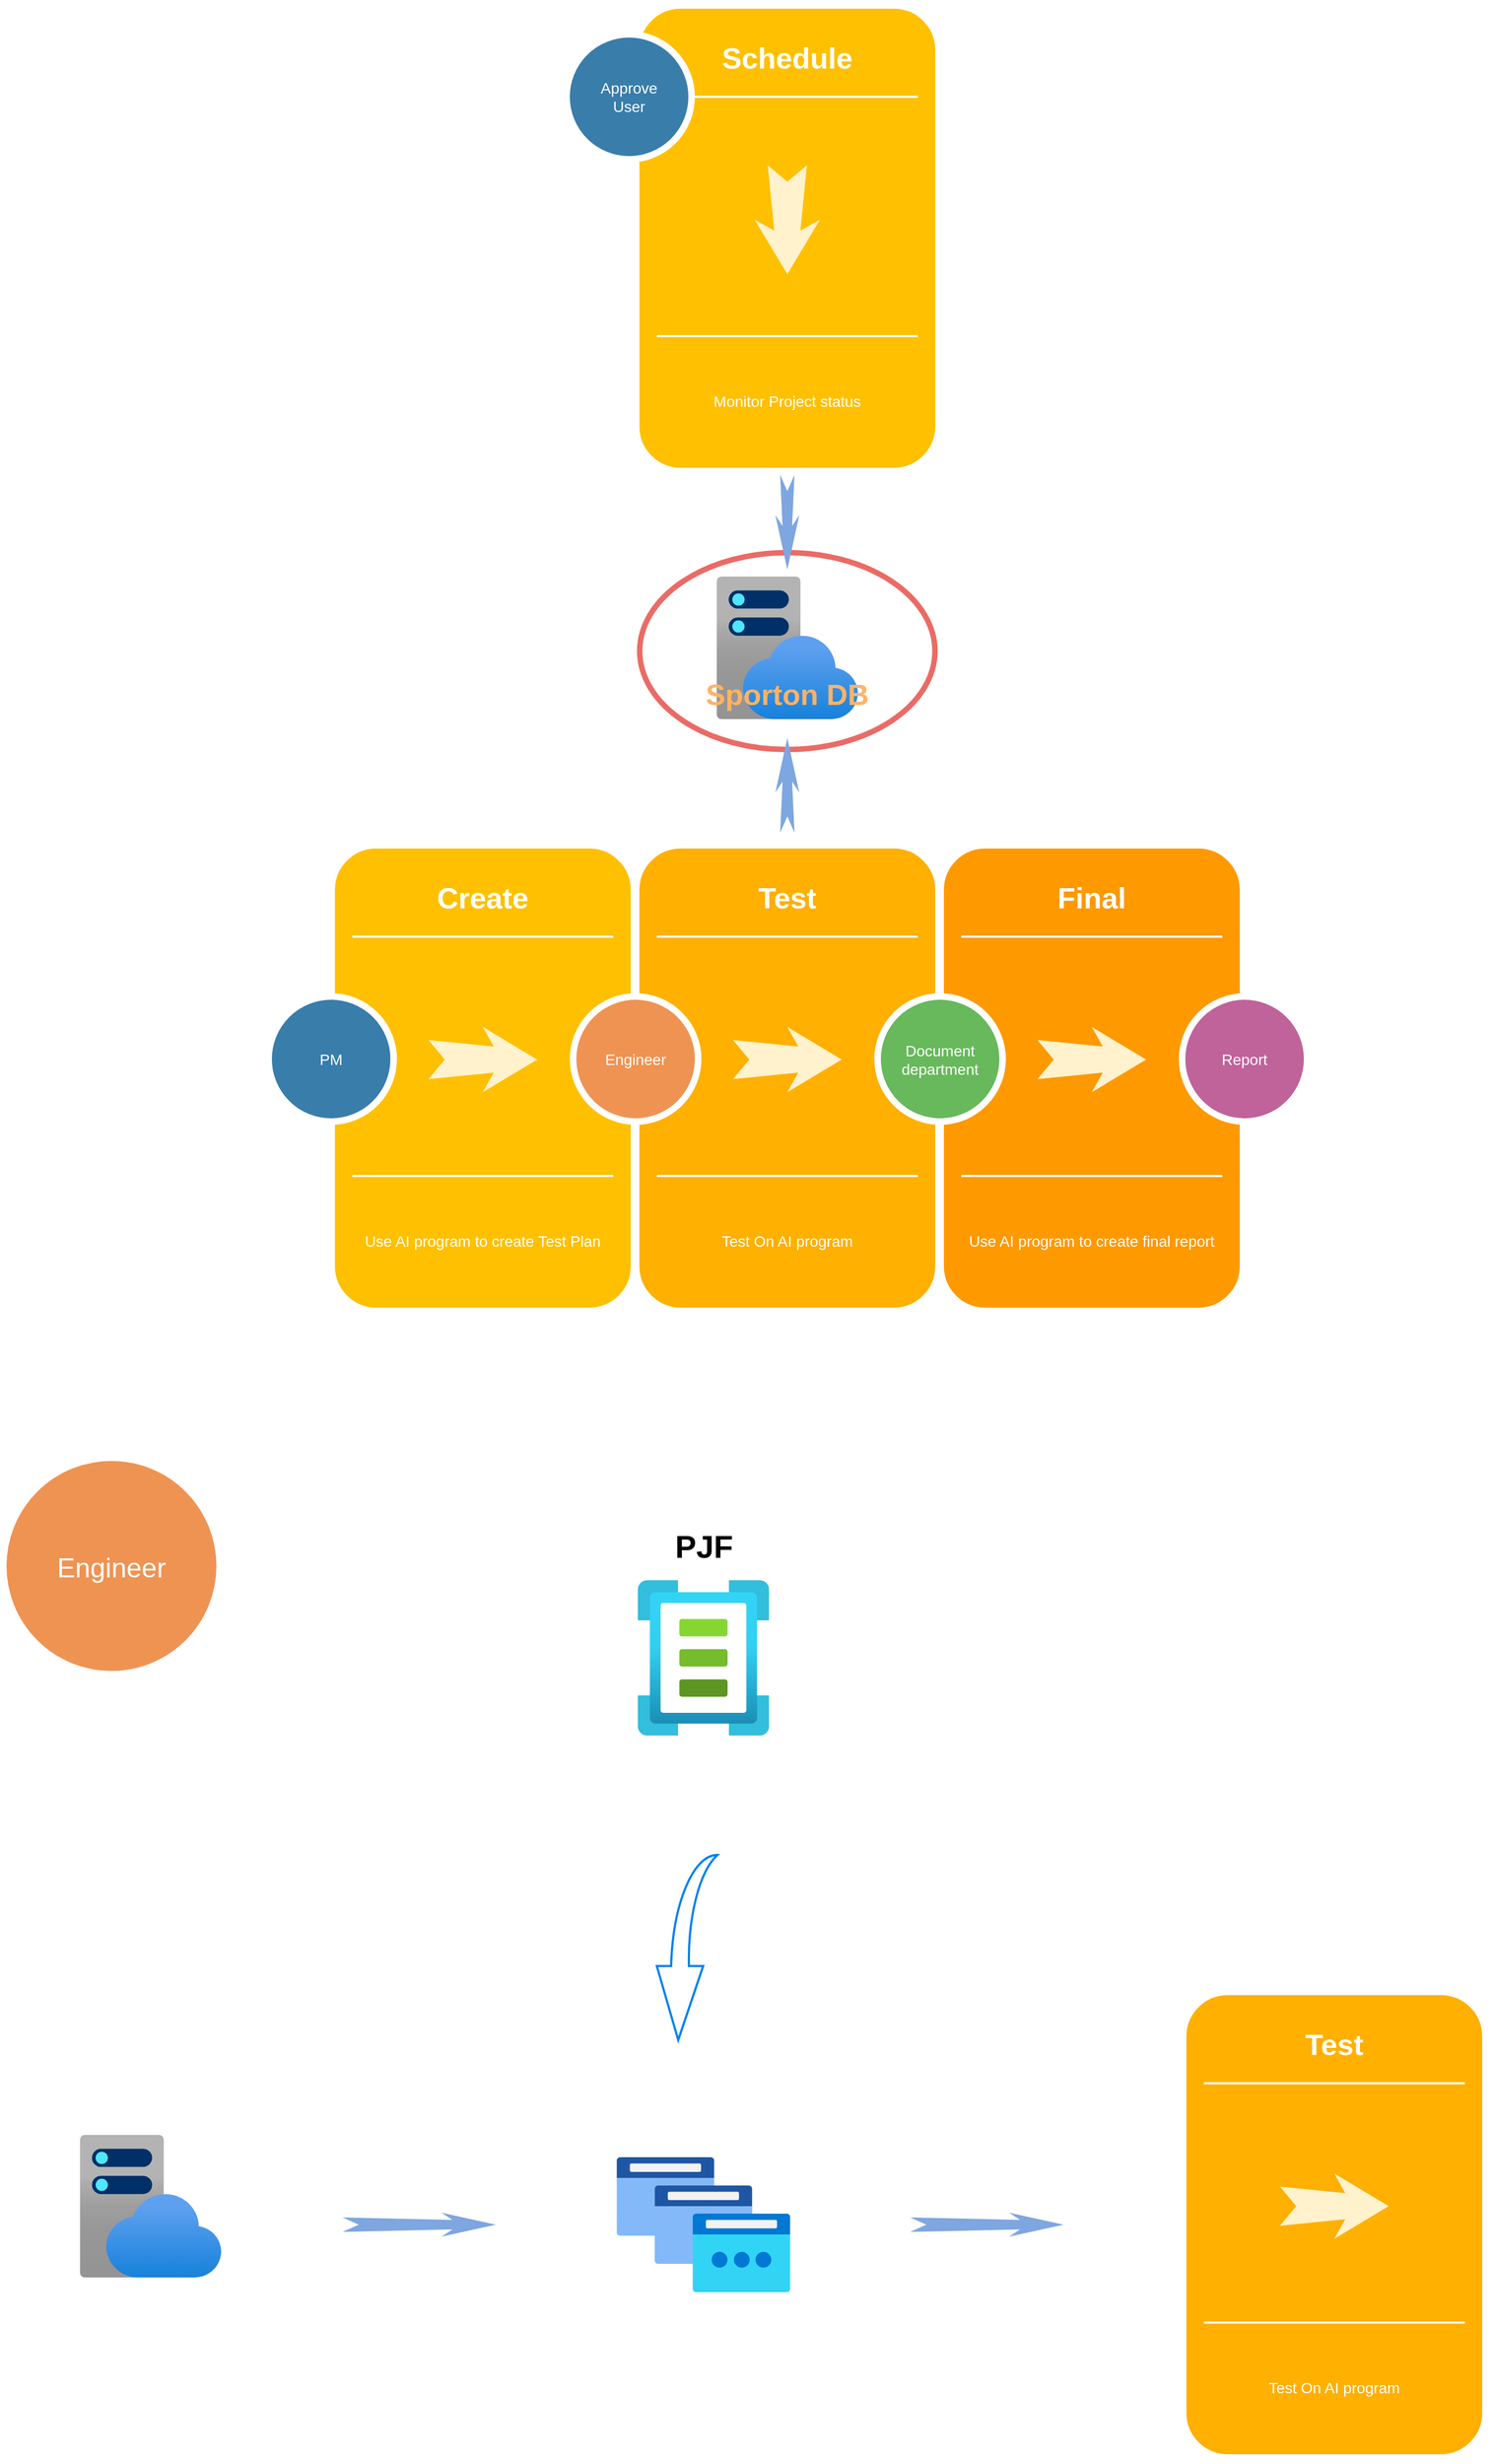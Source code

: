 <mxfile version="18.1.3" type="github">
  <diagram name="Page-1" id="12e1b939-464a-85fe-373e-61e167be1490">
    <mxGraphModel dx="2844" dy="1524" grid="0" gridSize="10" guides="1" tooltips="1" connect="1" arrows="1" fold="1" page="1" pageScale="1.5" pageWidth="1169" pageHeight="826" background="none" math="0" shadow="0">
      <root>
        <mxCell id="0" />
        <mxCell id="1" parent="0" />
        <mxCell id="jPfbJzq1pJI0sBUT12WX-4" value="" style="ellipse;whiteSpace=wrap;html=1;fillColor=none;strokeWidth=5;strokeColor=#EA6B66;" vertex="1" parent="1">
          <mxGeometry x="765.25" y="529" width="271.5" height="181" as="geometry" />
        </mxCell>
        <mxCell id="60da8b9f42644d3a-17" value="" style="whiteSpace=wrap;html=1;rounded=1;shadow=0;strokeWidth=8;fontSize=20;align=center;fillColor=#FFC001;strokeColor=#FFFFFF;" parent="1" vertex="1">
          <mxGeometry x="481" y="797" width="280" height="430" as="geometry" />
        </mxCell>
        <mxCell id="60da8b9f42644d3a-18" value="Create" style="text;html=1;strokeColor=none;fillColor=none;align=center;verticalAlign=middle;whiteSpace=wrap;rounded=0;shadow=0;fontSize=27;fontColor=#FFFFFF;fontStyle=1" parent="1" vertex="1">
          <mxGeometry x="481" y="817" width="280" height="60" as="geometry" />
        </mxCell>
        <mxCell id="60da8b9f42644d3a-19" value="Use AI program to create Test Plan" style="text;html=1;strokeColor=none;fillColor=none;align=center;verticalAlign=middle;whiteSpace=wrap;rounded=0;shadow=0;fontSize=14;fontColor=#FFFFFF;" parent="1" vertex="1">
          <mxGeometry x="481" y="1117" width="280" height="90" as="geometry" />
        </mxCell>
        <mxCell id="60da8b9f42644d3a-20" value="" style="line;strokeWidth=2;html=1;rounded=0;shadow=0;fontSize=27;align=center;fillColor=none;strokeColor=#FFFFFF;" parent="1" vertex="1">
          <mxGeometry x="501" y="877" width="240" height="10" as="geometry" />
        </mxCell>
        <mxCell id="60da8b9f42644d3a-21" value="" style="line;strokeWidth=2;html=1;rounded=0;shadow=0;fontSize=27;align=center;fillColor=none;strokeColor=#FFFFFF;" parent="1" vertex="1">
          <mxGeometry x="501" y="1097" width="240" height="10" as="geometry" />
        </mxCell>
        <mxCell id="60da8b9f42644d3a-22" value="PM" style="ellipse;whiteSpace=wrap;html=1;rounded=0;shadow=0;strokeWidth=6;fontSize=14;align=center;fillColor=#397DAA;strokeColor=#FFFFFF;fontColor=#FFFFFF;" parent="1" vertex="1">
          <mxGeometry x="424" y="937" width="115" height="115" as="geometry" />
        </mxCell>
        <mxCell id="60da8b9f42644d3a-23" value="" style="html=1;shadow=0;dashed=0;align=center;verticalAlign=middle;shape=mxgraph.arrows2.stylisedArrow;dy=0.6;dx=40;notch=15;feather=0.4;rounded=0;strokeWidth=1;fontSize=27;strokeColor=none;fillColor=#fff2cc;" parent="1" vertex="1">
          <mxGeometry x="571" y="965" width="100" height="60" as="geometry" />
        </mxCell>
        <mxCell id="60da8b9f42644d3a-24" value="" style="whiteSpace=wrap;html=1;rounded=1;shadow=0;strokeWidth=8;fontSize=20;align=center;fillColor=#FFB001;strokeColor=#FFFFFF;" parent="1" vertex="1">
          <mxGeometry x="761" y="797" width="280" height="430" as="geometry" />
        </mxCell>
        <mxCell id="60da8b9f42644d3a-25" value="Test" style="text;html=1;strokeColor=none;fillColor=none;align=center;verticalAlign=middle;whiteSpace=wrap;rounded=0;shadow=0;fontSize=27;fontColor=#FFFFFF;fontStyle=1" parent="1" vertex="1">
          <mxGeometry x="761" y="817" width="280" height="60" as="geometry" />
        </mxCell>
        <mxCell id="60da8b9f42644d3a-26" value="Test On AI program" style="text;html=1;strokeColor=none;fillColor=none;align=center;verticalAlign=middle;whiteSpace=wrap;rounded=0;shadow=0;fontSize=14;fontColor=#FFFFFF;" parent="1" vertex="1">
          <mxGeometry x="761" y="1117" width="280" height="90" as="geometry" />
        </mxCell>
        <mxCell id="60da8b9f42644d3a-27" value="" style="line;strokeWidth=2;html=1;rounded=0;shadow=0;fontSize=27;align=center;fillColor=none;strokeColor=#FFFFFF;" parent="1" vertex="1">
          <mxGeometry x="781" y="877" width="240" height="10" as="geometry" />
        </mxCell>
        <mxCell id="60da8b9f42644d3a-28" value="" style="line;strokeWidth=2;html=1;rounded=0;shadow=0;fontSize=27;align=center;fillColor=none;strokeColor=#FFFFFF;" parent="1" vertex="1">
          <mxGeometry x="781" y="1097" width="240" height="10" as="geometry" />
        </mxCell>
        <mxCell id="60da8b9f42644d3a-29" value="Engineer" style="ellipse;whiteSpace=wrap;html=1;rounded=0;shadow=0;strokeWidth=6;fontSize=14;align=center;fillColor=#EF9353;strokeColor=#FFFFFF;fontColor=#FFFFFF;" parent="1" vertex="1">
          <mxGeometry x="704" y="937" width="115" height="115" as="geometry" />
        </mxCell>
        <mxCell id="60da8b9f42644d3a-30" value="" style="html=1;shadow=0;dashed=0;align=center;verticalAlign=middle;shape=mxgraph.arrows2.stylisedArrow;dy=0.6;dx=40;notch=15;feather=0.4;rounded=0;strokeWidth=1;fontSize=27;strokeColor=none;fillColor=#fff2cc;" parent="1" vertex="1">
          <mxGeometry x="851" y="965" width="100" height="60" as="geometry" />
        </mxCell>
        <mxCell id="60da8b9f42644d3a-31" value="" style="whiteSpace=wrap;html=1;rounded=1;shadow=0;strokeWidth=8;fontSize=20;align=center;fillColor=#FE9900;strokeColor=#FFFFFF;" parent="1" vertex="1">
          <mxGeometry x="1041" y="797" width="280" height="430" as="geometry" />
        </mxCell>
        <mxCell id="60da8b9f42644d3a-32" value="Final" style="text;html=1;strokeColor=none;fillColor=none;align=center;verticalAlign=middle;whiteSpace=wrap;rounded=0;shadow=0;fontSize=27;fontColor=#FFFFFF;fontStyle=1" parent="1" vertex="1">
          <mxGeometry x="1041" y="817" width="280" height="60" as="geometry" />
        </mxCell>
        <mxCell id="60da8b9f42644d3a-33" value="Use AI program to create final report" style="text;html=1;strokeColor=none;fillColor=none;align=center;verticalAlign=middle;whiteSpace=wrap;rounded=0;shadow=0;fontSize=14;fontColor=#FFFFFF;" parent="1" vertex="1">
          <mxGeometry x="1041" y="1117" width="280" height="90" as="geometry" />
        </mxCell>
        <mxCell id="60da8b9f42644d3a-34" value="" style="line;strokeWidth=2;html=1;rounded=0;shadow=0;fontSize=27;align=center;fillColor=none;strokeColor=#FFFFFF;" parent="1" vertex="1">
          <mxGeometry x="1061" y="877" width="240" height="10" as="geometry" />
        </mxCell>
        <mxCell id="60da8b9f42644d3a-35" value="" style="line;strokeWidth=2;html=1;rounded=0;shadow=0;fontSize=27;align=center;fillColor=none;strokeColor=#FFFFFF;" parent="1" vertex="1">
          <mxGeometry x="1061" y="1097" width="240" height="10" as="geometry" />
        </mxCell>
        <mxCell id="60da8b9f42644d3a-36" value="Document department" style="ellipse;whiteSpace=wrap;html=1;rounded=0;shadow=0;strokeWidth=6;fontSize=14;align=center;fillColor=#68B85C;strokeColor=#FFFFFF;fontColor=#FFFFFF;" parent="1" vertex="1">
          <mxGeometry x="984" y="937" width="115" height="115" as="geometry" />
        </mxCell>
        <mxCell id="60da8b9f42644d3a-37" value="" style="html=1;shadow=0;dashed=0;align=center;verticalAlign=middle;shape=mxgraph.arrows2.stylisedArrow;dy=0.6;dx=40;notch=15;feather=0.4;rounded=0;strokeWidth=1;fontSize=27;strokeColor=none;fillColor=#fff2cc;" parent="1" vertex="1">
          <mxGeometry x="1131" y="965" width="100" height="60" as="geometry" />
        </mxCell>
        <mxCell id="60da8b9f42644d3a-38" value="Report" style="ellipse;whiteSpace=wrap;html=1;rounded=0;shadow=0;strokeWidth=6;fontSize=14;align=center;fillColor=#BF639A;strokeColor=#FFFFFF;fontColor=#FFFFFF;" parent="1" vertex="1">
          <mxGeometry x="1264" y="937" width="115" height="115" as="geometry" />
        </mxCell>
        <mxCell id="Th8kPZUuSzSP7sp0Dgvc-1" value="" style="whiteSpace=wrap;html=1;rounded=1;shadow=0;strokeWidth=8;fontSize=20;align=center;fillColor=#FFC001;strokeColor=#FFFFFF;" parent="1" vertex="1">
          <mxGeometry x="761" y="25" width="280" height="430" as="geometry" />
        </mxCell>
        <mxCell id="Th8kPZUuSzSP7sp0Dgvc-2" value="Schedule" style="text;html=1;strokeColor=none;fillColor=none;align=center;verticalAlign=middle;whiteSpace=wrap;rounded=0;shadow=0;fontSize=27;fontColor=#FFFFFF;fontStyle=1" parent="1" vertex="1">
          <mxGeometry x="761" y="45" width="280" height="60" as="geometry" />
        </mxCell>
        <mxCell id="Th8kPZUuSzSP7sp0Dgvc-3" value="Monitor Project status" style="text;html=1;strokeColor=none;fillColor=none;align=center;verticalAlign=middle;whiteSpace=wrap;rounded=0;shadow=0;fontSize=14;fontColor=#FFFFFF;" parent="1" vertex="1">
          <mxGeometry x="761" y="345" width="280" height="90" as="geometry" />
        </mxCell>
        <mxCell id="Th8kPZUuSzSP7sp0Dgvc-4" value="" style="line;strokeWidth=2;html=1;rounded=0;shadow=0;fontSize=27;align=center;fillColor=none;strokeColor=#FFFFFF;" parent="1" vertex="1">
          <mxGeometry x="781" y="105" width="240" height="10" as="geometry" />
        </mxCell>
        <mxCell id="Th8kPZUuSzSP7sp0Dgvc-5" value="" style="line;strokeWidth=2;html=1;rounded=0;shadow=0;fontSize=27;align=center;fillColor=none;strokeColor=#FFFFFF;" parent="1" vertex="1">
          <mxGeometry x="781" y="325" width="240" height="10" as="geometry" />
        </mxCell>
        <mxCell id="Th8kPZUuSzSP7sp0Dgvc-6" value="Approve&lt;br&gt;User" style="ellipse;whiteSpace=wrap;html=1;rounded=0;shadow=0;strokeWidth=6;fontSize=14;align=center;fillColor=#397DAA;strokeColor=#FFFFFF;fontColor=#FFFFFF;" parent="1" vertex="1">
          <mxGeometry x="698" y="52.5" width="115" height="115" as="geometry" />
        </mxCell>
        <mxCell id="Th8kPZUuSzSP7sp0Dgvc-7" value="" style="html=1;shadow=0;dashed=0;align=center;verticalAlign=middle;shape=mxgraph.arrows2.stylisedArrow;dy=0.6;dx=40;notch=15;feather=0.4;rounded=0;strokeWidth=1;fontSize=27;strokeColor=none;fillColor=#fff2cc;rotation=90;" parent="1" vertex="1">
          <mxGeometry x="851" y="193" width="100" height="60" as="geometry" />
        </mxCell>
        <mxCell id="Th8kPZUuSzSP7sp0Dgvc-10" value="" style="aspect=fixed;html=1;points=[];align=center;image;fontSize=12;image=img/lib/azure2/app_services/App_Service_Plans.svg;" parent="1" vertex="1">
          <mxGeometry x="835.5" y="551" width="131" height="131" as="geometry" />
        </mxCell>
        <mxCell id="Th8kPZUuSzSP7sp0Dgvc-11" value="&lt;font color=&quot;#ffb366&quot;&gt;Sporton DB&lt;/font&gt;" style="text;html=1;strokeColor=none;fillColor=none;align=center;verticalAlign=middle;whiteSpace=wrap;rounded=0;shadow=0;fontSize=27;fontColor=#FFFFFF;fontStyle=1" parent="1" vertex="1">
          <mxGeometry x="761" y="630" width="280" height="60" as="geometry" />
        </mxCell>
        <mxCell id="Th8kPZUuSzSP7sp0Dgvc-12" value="" style="html=1;shadow=0;dashed=0;align=center;verticalAlign=middle;shape=mxgraph.arrows2.stylisedArrow;dy=0.6;dx=40;notch=15;feather=0.4;rounded=0;strokeWidth=1;fontSize=27;strokeColor=none;fillColor=#7EA6E0;rotation=90;" parent="1" vertex="1">
          <mxGeometry x="857.5" y="490" width="87" height="22" as="geometry" />
        </mxCell>
        <mxCell id="Th8kPZUuSzSP7sp0Dgvc-13" value="" style="html=1;shadow=0;dashed=0;align=center;verticalAlign=middle;shape=mxgraph.arrows2.stylisedArrow;dy=0.6;dx=40;notch=15;feather=0.4;rounded=0;strokeWidth=1;fontSize=27;strokeColor=none;fillColor=#7EA6E0;rotation=-90;" parent="1" vertex="1">
          <mxGeometry x="857.5" y="732" width="87" height="22" as="geometry" />
        </mxCell>
        <mxCell id="jPfbJzq1pJI0sBUT12WX-7" value="" style="aspect=fixed;html=1;points=[];align=center;image;fontSize=12;image=img/lib/azure2/other/Template_Specs.svg;strokeColor=#EA6B66;strokeWidth=5;fillColor=none;" vertex="1" parent="1">
          <mxGeometry x="763.53" y="1473" width="120.71" height="144" as="geometry" />
        </mxCell>
        <mxCell id="jPfbJzq1pJI0sBUT12WX-8" value="&lt;font style=&quot;font-size: 29px;&quot;&gt;&lt;b&gt;PJF&lt;/b&gt;&lt;/font&gt;" style="text;html=1;align=center;verticalAlign=middle;resizable=0;points=[];autosize=1;strokeColor=none;fillColor=none;" vertex="1" parent="1">
          <mxGeometry x="792.39" y="1431" width="63" height="24" as="geometry" />
        </mxCell>
        <mxCell id="jPfbJzq1pJI0sBUT12WX-12" value="" style="aspect=fixed;html=1;points=[];align=center;image;fontSize=12;image=img/lib/azure2/app_services/App_Service_Plans.svg;" vertex="1" parent="1">
          <mxGeometry x="250" y="1983.5" width="131" height="131" as="geometry" />
        </mxCell>
        <mxCell id="jPfbJzq1pJI0sBUT12WX-17" value="" style="html=1;shadow=0;dashed=0;align=center;verticalAlign=middle;shape=mxgraph.arrows2.stylisedArrow;dy=0.6;dx=40;notch=15;feather=0.4;rounded=0;strokeWidth=1;fontSize=27;strokeColor=none;fillColor=#7EA6E0;rotation=0;" vertex="1" parent="1">
          <mxGeometry x="492" y="2055" width="141" height="22" as="geometry" />
        </mxCell>
        <mxCell id="jPfbJzq1pJI0sBUT12WX-19" value="" style="whiteSpace=wrap;html=1;rounded=1;shadow=0;strokeWidth=8;fontSize=20;align=center;fillColor=#FFB001;strokeColor=#FFFFFF;" vertex="1" parent="1">
          <mxGeometry x="1264" y="1851" width="280" height="430" as="geometry" />
        </mxCell>
        <mxCell id="jPfbJzq1pJI0sBUT12WX-20" value="Test" style="text;html=1;strokeColor=none;fillColor=none;align=center;verticalAlign=middle;whiteSpace=wrap;rounded=0;shadow=0;fontSize=27;fontColor=#FFFFFF;fontStyle=1" vertex="1" parent="1">
          <mxGeometry x="1264" y="1871" width="280" height="60" as="geometry" />
        </mxCell>
        <mxCell id="jPfbJzq1pJI0sBUT12WX-21" value="Test On AI program" style="text;html=1;strokeColor=none;fillColor=none;align=center;verticalAlign=middle;whiteSpace=wrap;rounded=0;shadow=0;fontSize=14;fontColor=#FFFFFF;" vertex="1" parent="1">
          <mxGeometry x="1264" y="2171" width="280" height="90" as="geometry" />
        </mxCell>
        <mxCell id="jPfbJzq1pJI0sBUT12WX-22" value="" style="line;strokeWidth=2;html=1;rounded=0;shadow=0;fontSize=27;align=center;fillColor=none;strokeColor=#FFFFFF;" vertex="1" parent="1">
          <mxGeometry x="1284" y="1931" width="240" height="10" as="geometry" />
        </mxCell>
        <mxCell id="jPfbJzq1pJI0sBUT12WX-23" value="" style="line;strokeWidth=2;html=1;rounded=0;shadow=0;fontSize=27;align=center;fillColor=none;strokeColor=#FFFFFF;" vertex="1" parent="1">
          <mxGeometry x="1284" y="2151" width="240" height="10" as="geometry" />
        </mxCell>
        <mxCell id="jPfbJzq1pJI0sBUT12WX-24" value="" style="html=1;shadow=0;dashed=0;align=center;verticalAlign=middle;shape=mxgraph.arrows2.stylisedArrow;dy=0.6;dx=40;notch=15;feather=0.4;rounded=0;strokeWidth=1;fontSize=27;strokeColor=none;fillColor=#fff2cc;" vertex="1" parent="1">
          <mxGeometry x="1354" y="2019" width="100" height="60" as="geometry" />
        </mxCell>
        <mxCell id="jPfbJzq1pJI0sBUT12WX-25" value="" style="html=1;shadow=0;dashed=0;align=center;verticalAlign=middle;shape=mxgraph.arrows2.stylisedArrow;dy=0.6;dx=40;notch=15;feather=0.4;rounded=0;strokeWidth=1;fontSize=27;strokeColor=none;fillColor=#7EA6E0;rotation=0;" vertex="1" parent="1">
          <mxGeometry x="1014" y="2055" width="141" height="22" as="geometry" />
        </mxCell>
        <mxCell id="jPfbJzq1pJI0sBUT12WX-33" value="&lt;font style=&quot;font-size: 25px;&quot;&gt;Engineer&lt;/font&gt;" style="ellipse;whiteSpace=wrap;html=1;rounded=0;shadow=0;strokeWidth=6;fontSize=14;align=center;fillColor=#EF9353;strokeColor=#FFFFFF;fontColor=#FFFFFF;" vertex="1" parent="1">
          <mxGeometry x="180" y="1361" width="199" height="199" as="geometry" />
        </mxCell>
        <mxCell id="jPfbJzq1pJI0sBUT12WX-35" value="" style="aspect=fixed;html=1;points=[];align=center;image;fontSize=12;image=img/lib/azure2/networking/IP_Groups.svg;fontColor=#000000;strokeColor=#EA6B66;strokeWidth=5;fillColor=none;" vertex="1" parent="1">
          <mxGeometry x="744" y="2004" width="159.77" height="124" as="geometry" />
        </mxCell>
        <mxCell id="jPfbJzq1pJI0sBUT12WX-36" value="" style="html=1;verticalLabelPosition=bottom;align=center;labelBackgroundColor=#ffffff;verticalAlign=top;strokeWidth=2;strokeColor=#0080F0;shadow=0;dashed=0;shape=mxgraph.ios7.icons.back;fontSize=25;fontColor=#000000;fillColor=none;direction=north;" vertex="1" parent="1">
          <mxGeometry x="781" y="1726" width="55.75" height="170.25" as="geometry" />
        </mxCell>
      </root>
    </mxGraphModel>
  </diagram>
</mxfile>
